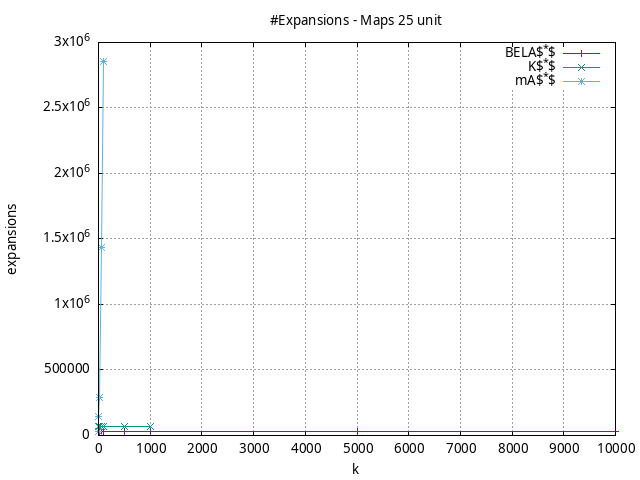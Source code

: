 #!/usr/bin/gnuplot
# -*- coding: utf-8 -*-
#
# results/maps/unit/25/random512-25.heuristic.unit.expansions.gnuplot
#
# Started on 04/02/2024 21:35:04
# Author: Carlos Linares López
set grid
set xlabel "k"
set ylabel "expansions"

set title "#Expansions - Maps 25 unit"

set terminal png enhanced font "Ariel,10"
set output 'random512-25.heuristic.unit.expansions.png'

plot "-" title "BELA$^*$"      with linesp, "-" title "K$^*$"      with linesp, "-" title "mA$^*$"      with linesp

	1 29288.04
	5 29291.15
	10 29293.48
	50 29300.69
	100 29303.92
	500 29313.3
	1000 29318.81
	5000 29327.96
	10000 29331.41
end
	1 29014.37
	5 71128.52
	10 71128.52
	50 71128.52
	100 71128.52
	500 71128.52
	1000 71128.52
end
	1 29288.04
	5 144978.79
	10 288311.76
	50 1431643.71
	100 2852704.86
end

